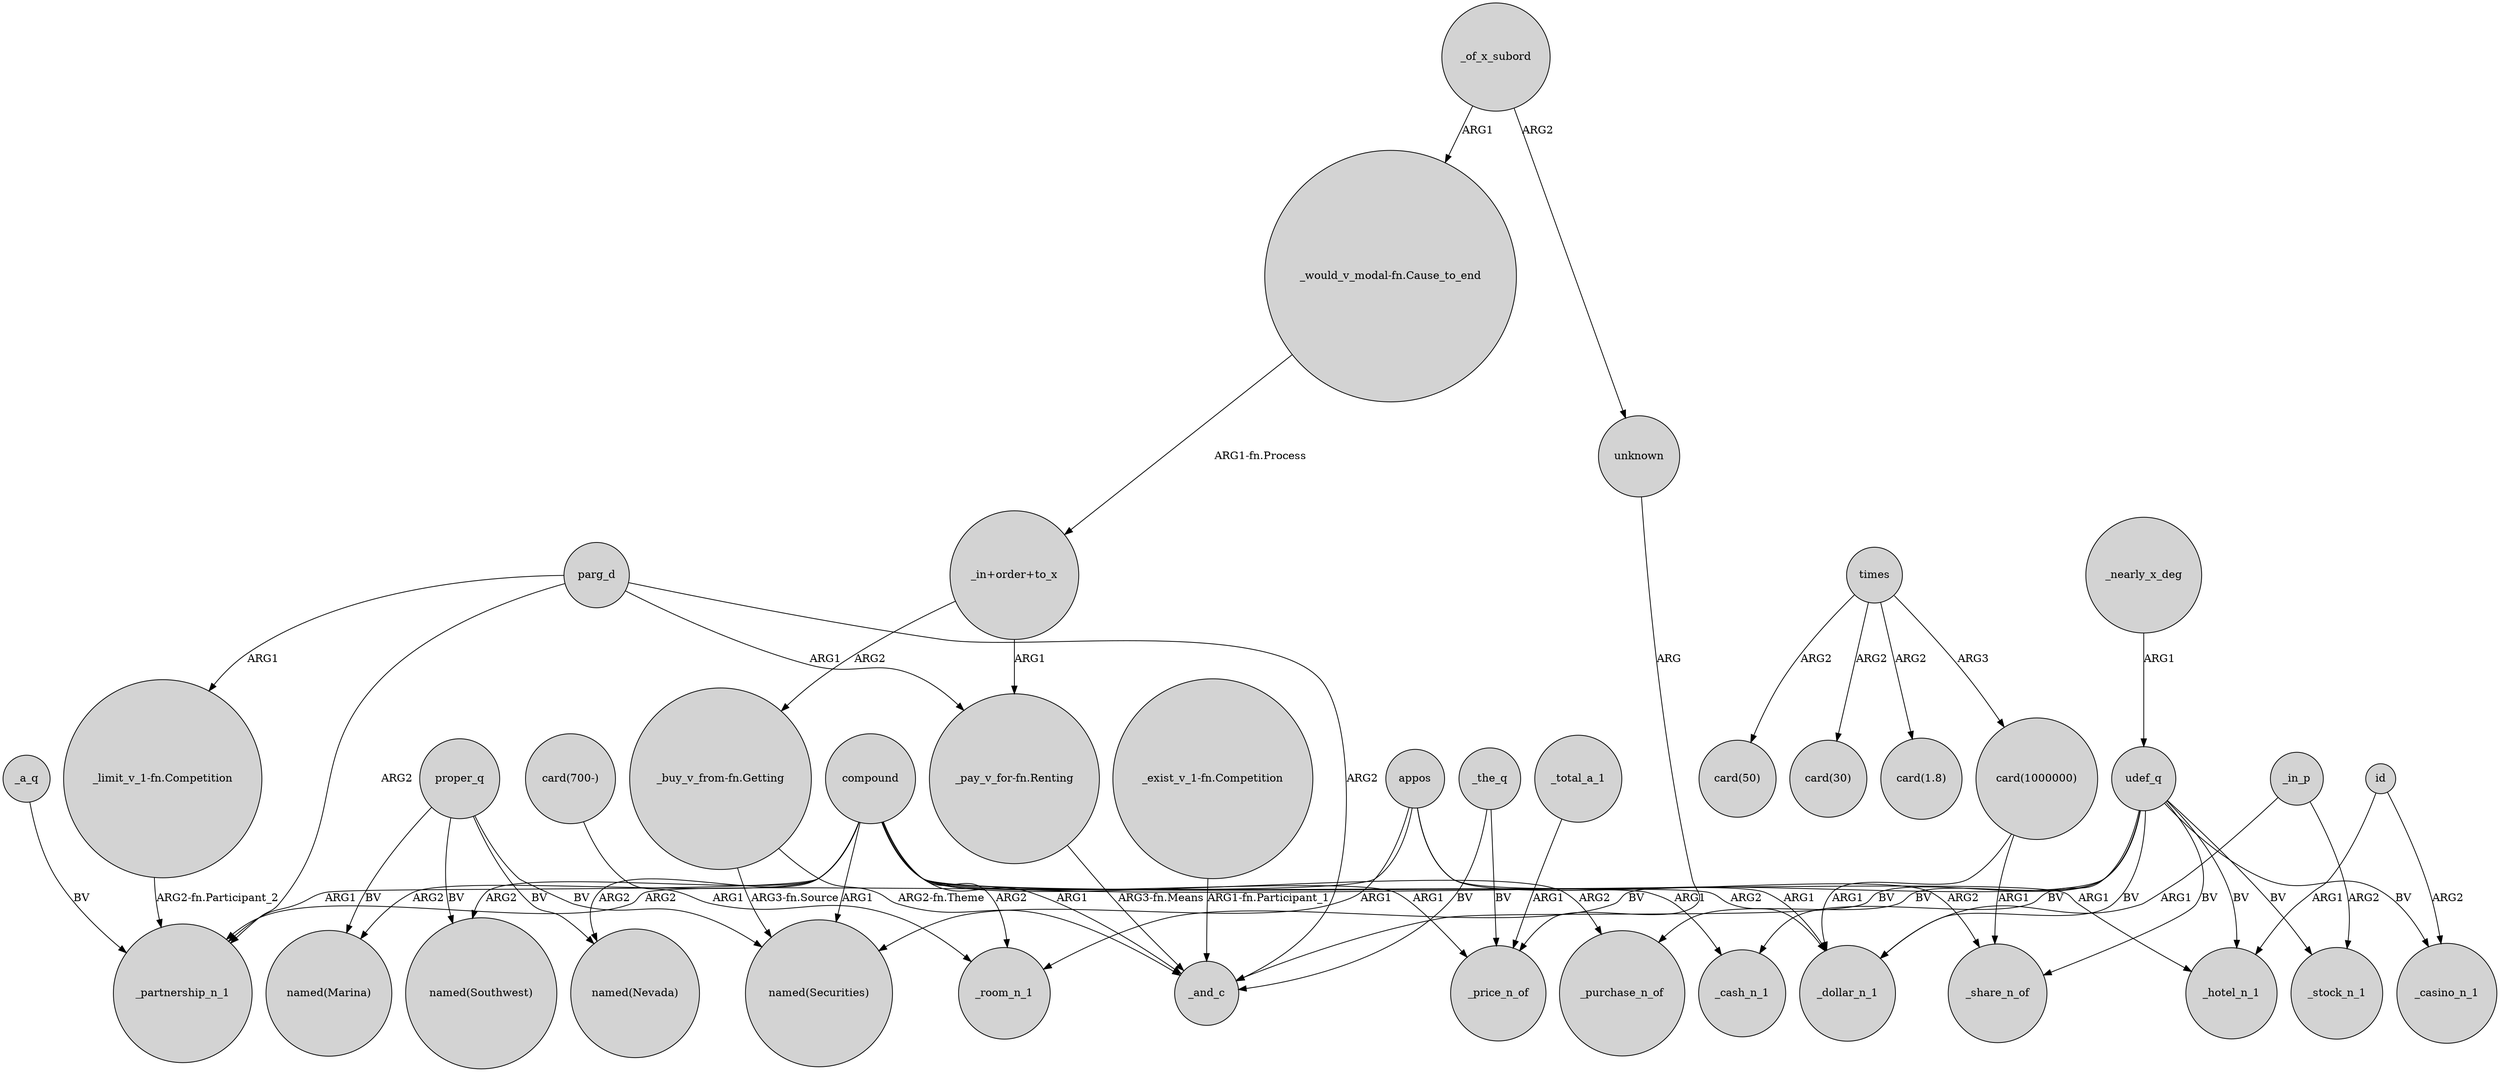 digraph {
	node [shape=circle style=filled]
	"card(700-)" -> _room_n_1 [label=ARG1]
	compound -> _hotel_n_1 [label=ARG1]
	compound -> _and_c [label=ARG1]
	udef_q -> _cash_n_1 [label=BV]
	udef_q -> _casino_n_1 [label=BV]
	parg_d -> _partnership_n_1 [label=ARG2]
	times -> "card(50)" [label=ARG2]
	parg_d -> "_pay_v_for-fn.Renting" [label=ARG1]
	proper_q -> "named(Securities)" [label=BV]
	_the_q -> _and_c [label=BV]
	udef_q -> _room_n_1 [label=BV]
	compound -> "named(Marina)" [label=ARG2]
	_of_x_subord -> unknown [label=ARG2]
	times -> "card(1000000)" [label=ARG3]
	_total_a_1 -> _price_n_of [label=ARG1]
	compound -> _dollar_n_1 [label=ARG2]
	"_exist_v_1-fn.Competition" -> _and_c [label="ARG1-fn.Participant_1"]
	compound -> _room_n_1 [label=ARG2]
	proper_q -> "named(Marina)" [label=BV]
	"_pay_v_for-fn.Renting" -> _and_c [label="ARG3-fn.Means"]
	udef_q -> _and_c [label=BV]
	_a_q -> _partnership_n_1 [label=BV]
	"_in+order+to_x" -> "_pay_v_for-fn.Renting" [label=ARG1]
	compound -> "named(Southwest)" [label=ARG2]
	compound -> _cash_n_1 [label=ARG1]
	compound -> _purchase_n_of [label=ARG2]
	id -> _casino_n_1 [label=ARG2]
	compound -> _partnership_n_1 [label=ARG1]
	udef_q -> _stock_n_1 [label=BV]
	id -> _hotel_n_1 [label=ARG1]
	_in_p -> _dollar_n_1 [label=ARG1]
	udef_q -> _purchase_n_of [label=BV]
	_in_p -> _stock_n_1 [label=ARG2]
	times -> "card(30)" [label=ARG2]
	udef_q -> _share_n_of [label=BV]
	"_in+order+to_x" -> "_buy_v_from-fn.Getting" [label=ARG2]
	"_limit_v_1-fn.Competition" -> _partnership_n_1 [label="ARG2-fn.Participant_2"]
	udef_q -> _dollar_n_1 [label=BV]
	proper_q -> "named(Southwest)" [label=BV]
	"card(1000000)" -> _dollar_n_1 [label=ARG1]
	udef_q -> _hotel_n_1 [label=BV]
	parg_d -> _and_c [label=ARG2]
	_of_x_subord -> "_would_v_modal-fn.Cause_to_end" [label=ARG1]
	"card(1000000)" -> _share_n_of [label=ARG1]
	times -> "card(1.8)" [label=ARG2]
	parg_d -> "_limit_v_1-fn.Competition" [label=ARG1]
	proper_q -> "named(Nevada)" [label=BV]
	compound -> "named(Nevada)" [label=ARG2]
	"_would_v_modal-fn.Cause_to_end" -> "_in+order+to_x" [label="ARG1-fn.Process"]
	unknown -> _price_n_of [label=ARG]
	appos -> _share_n_of [label=ARG2]
	"_buy_v_from-fn.Getting" -> "named(Securities)" [label="ARG3-fn.Source"]
	"_buy_v_from-fn.Getting" -> _and_c [label="ARG2-fn.Theme"]
	_nearly_x_deg -> udef_q [label=ARG1]
	_the_q -> _price_n_of [label=BV]
	appos -> _partnership_n_1 [label=ARG2]
	appos -> "named(Securities)" [label=ARG1]
	compound -> _price_n_of [label=ARG1]
	appos -> _dollar_n_1 [label=ARG1]
	compound -> "named(Securities)" [label=ARG1]
}
